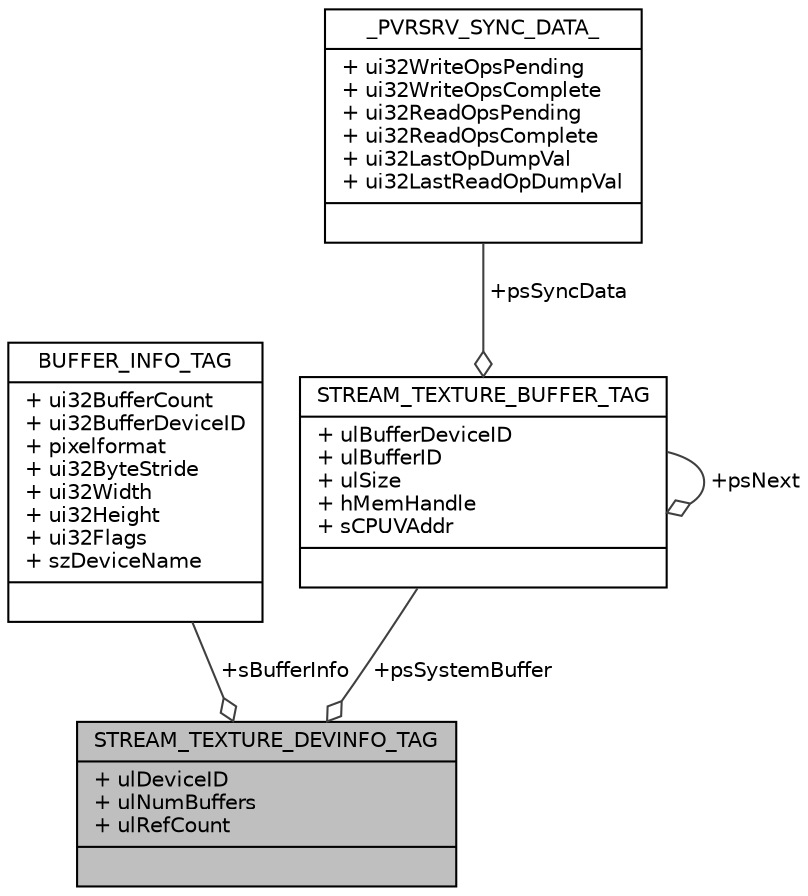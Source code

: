 digraph "STREAM_TEXTURE_DEVINFO_TAG"
{
 // INTERACTIVE_SVG=YES
 // LATEX_PDF_SIZE
  bgcolor="transparent";
  edge [fontname="Helvetica",fontsize="10",labelfontname="Helvetica",labelfontsize="10"];
  node [fontname="Helvetica",fontsize="10",shape=record];
  Node1 [label="{STREAM_TEXTURE_DEVINFO_TAG\n|+ ulDeviceID\l+ ulNumBuffers\l+ ulRefCount\l|}",height=0.2,width=0.4,color="black", fillcolor="grey75", style="filled", fontcolor="black",tooltip=" "];
  Node2 -> Node1 [color="grey25",fontsize="10",style="solid",label=" +sBufferInfo" ,arrowhead="odiamond",fontname="Helvetica"];
  Node2 [label="{BUFFER_INFO_TAG\n|+ ui32BufferCount\l+ ui32BufferDeviceID\l+ pixelformat\l+ ui32ByteStride\l+ ui32Width\l+ ui32Height\l+ ui32Flags\l+ szDeviceName\l|}",height=0.2,width=0.4,color="black",URL="$dc/d59/structBUFFER__INFO__TAG.html",tooltip=" "];
  Node3 -> Node1 [color="grey25",fontsize="10",style="solid",label=" +psSystemBuffer" ,arrowhead="odiamond",fontname="Helvetica"];
  Node3 [label="{STREAM_TEXTURE_BUFFER_TAG\n|+ ulBufferDeviceID\l+ ulBufferID\l+ ulSize\l+ hMemHandle\l+ sCPUVAddr\l|}",height=0.2,width=0.4,color="black",URL="$d9/dfe/structSTREAM__TEXTURE__BUFFER__TAG.html",tooltip=" "];
  Node4 -> Node3 [color="grey25",fontsize="10",style="solid",label=" +psSyncData" ,arrowhead="odiamond",fontname="Helvetica"];
  Node4 [label="{_PVRSRV_SYNC_DATA_\n|+ ui32WriteOpsPending\l+ ui32WriteOpsComplete\l+ ui32ReadOpsPending\l+ ui32ReadOpsComplete\l+ ui32LastOpDumpVal\l+ ui32LastReadOpDumpVal\l|}",height=0.2,width=0.4,color="black",URL="$df/df9/struct__PVRSRV__SYNC__DATA__.html",tooltip=" "];
  Node3 -> Node3 [color="grey25",fontsize="10",style="solid",label=" +psNext" ,arrowhead="odiamond",fontname="Helvetica"];
}
